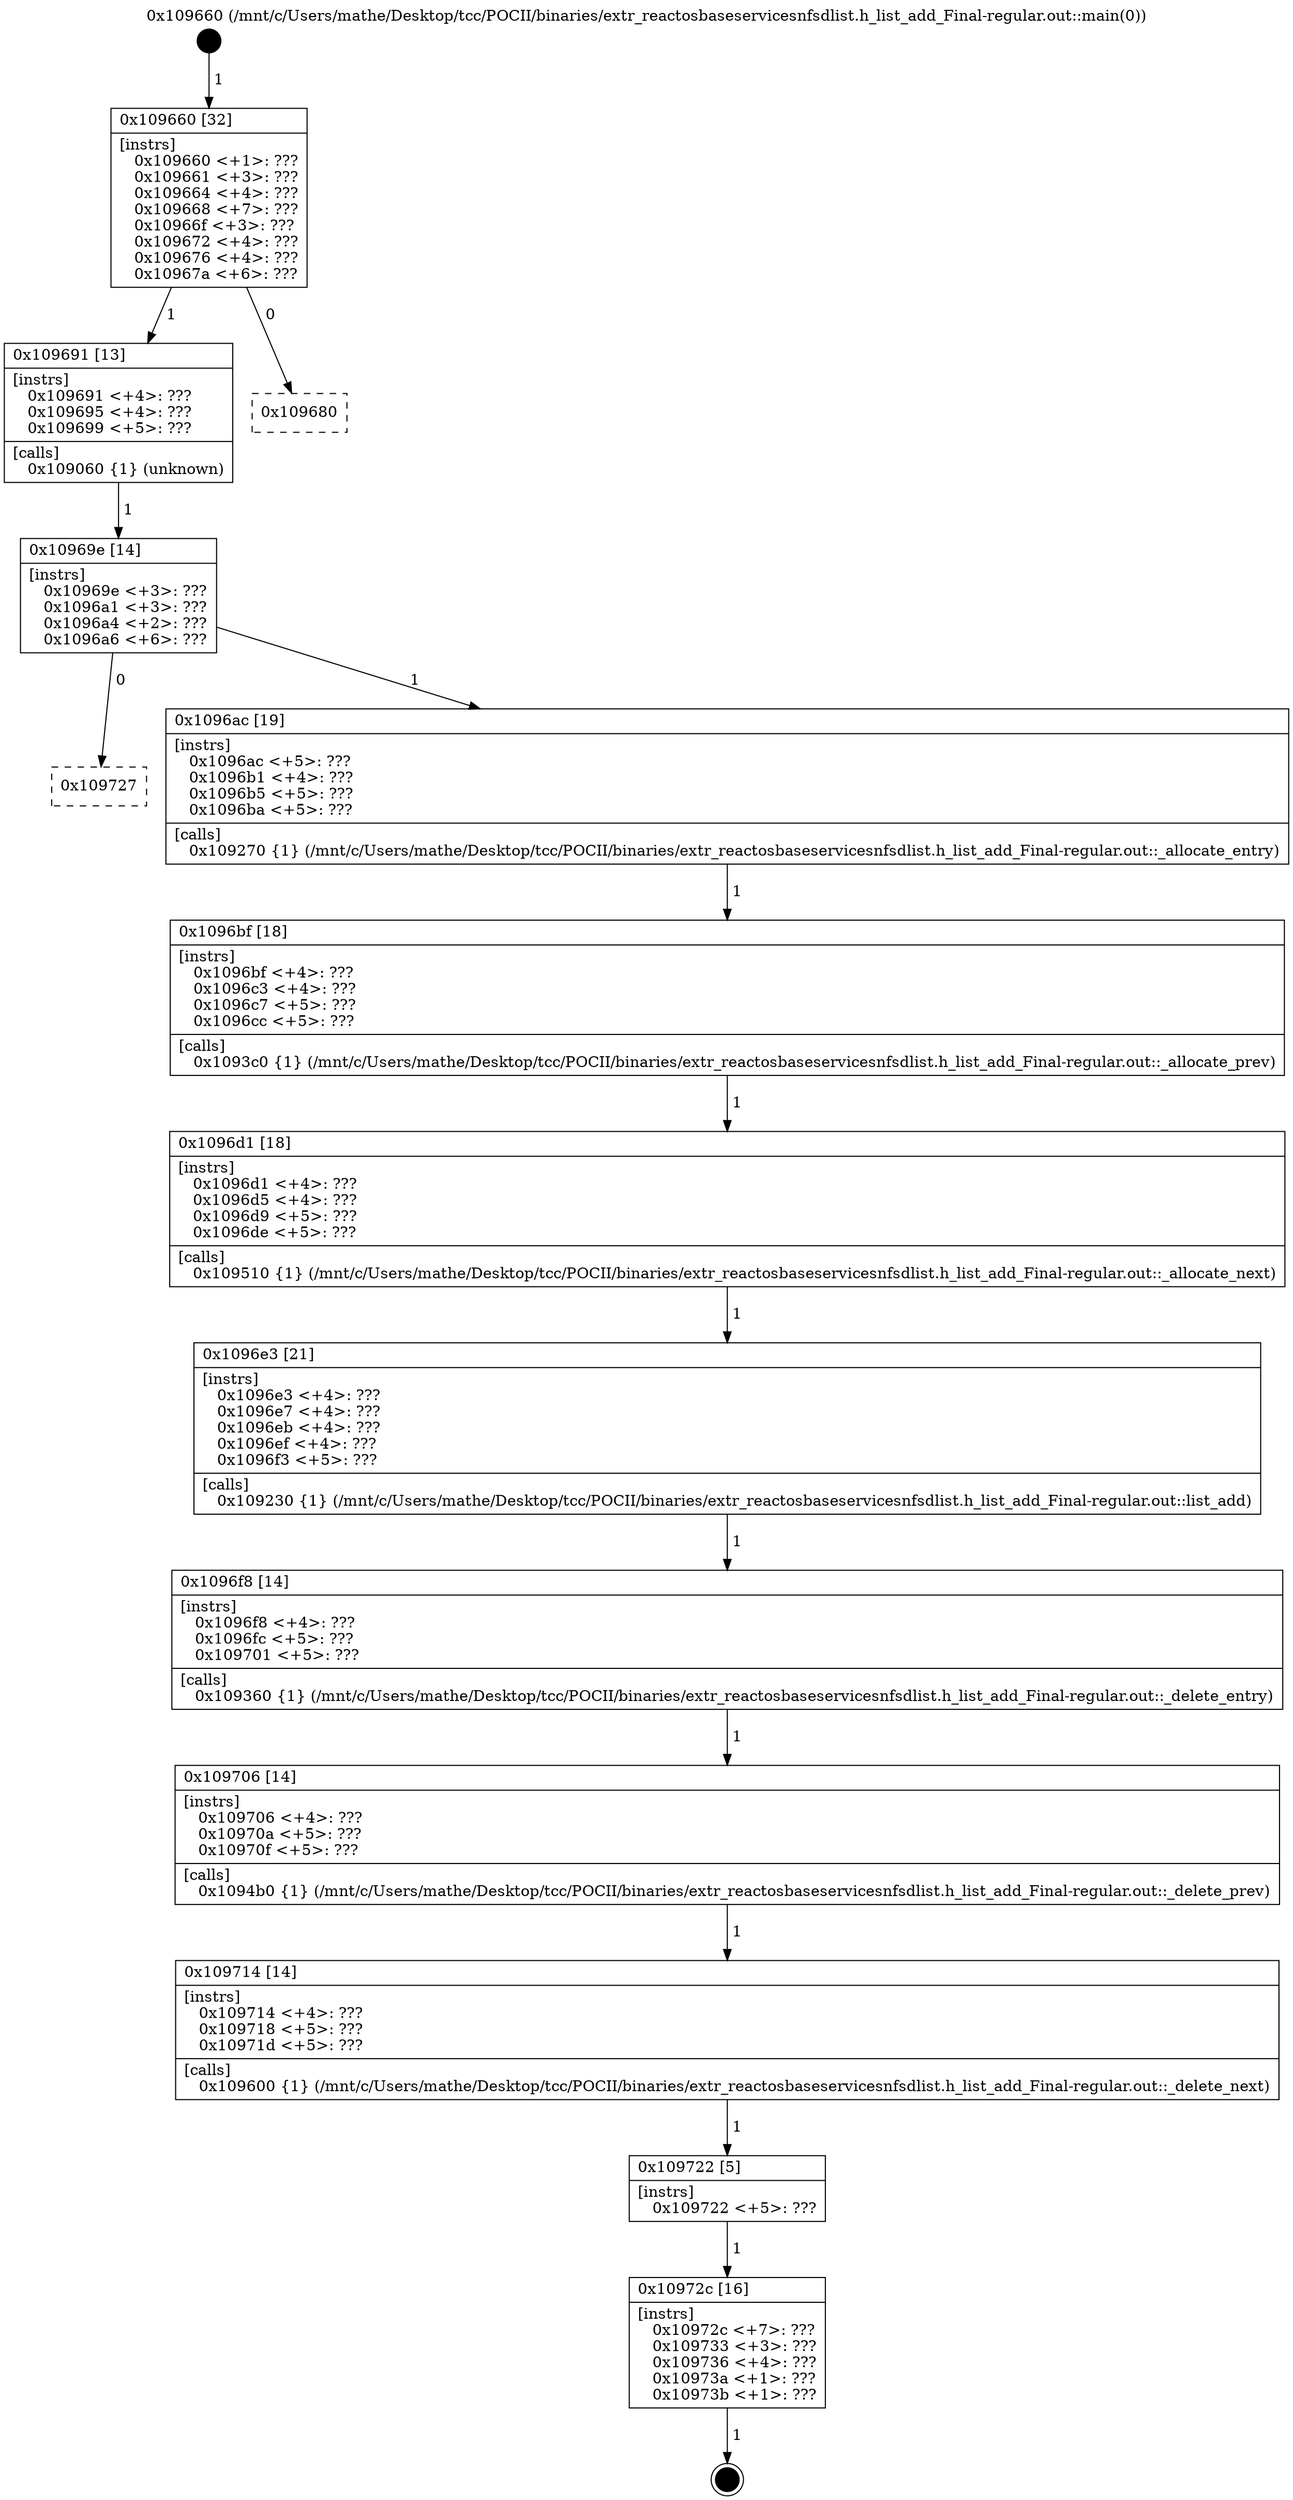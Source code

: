 digraph "0x109660" {
  label = "0x109660 (/mnt/c/Users/mathe/Desktop/tcc/POCII/binaries/extr_reactosbaseservicesnfsdlist.h_list_add_Final-regular.out::main(0))"
  labelloc = "t"
  node[shape=record]

  Entry [label="",width=0.3,height=0.3,shape=circle,fillcolor=black,style=filled]
  "0x109660" [label="{
     0x109660 [32]\l
     | [instrs]\l
     &nbsp;&nbsp;0x109660 \<+1\>: ???\l
     &nbsp;&nbsp;0x109661 \<+3\>: ???\l
     &nbsp;&nbsp;0x109664 \<+4\>: ???\l
     &nbsp;&nbsp;0x109668 \<+7\>: ???\l
     &nbsp;&nbsp;0x10966f \<+3\>: ???\l
     &nbsp;&nbsp;0x109672 \<+4\>: ???\l
     &nbsp;&nbsp;0x109676 \<+4\>: ???\l
     &nbsp;&nbsp;0x10967a \<+6\>: ???\l
  }"]
  "0x109691" [label="{
     0x109691 [13]\l
     | [instrs]\l
     &nbsp;&nbsp;0x109691 \<+4\>: ???\l
     &nbsp;&nbsp;0x109695 \<+4\>: ???\l
     &nbsp;&nbsp;0x109699 \<+5\>: ???\l
     | [calls]\l
     &nbsp;&nbsp;0x109060 \{1\} (unknown)\l
  }"]
  "0x109680" [label="{
     0x109680\l
  }", style=dashed]
  "0x10969e" [label="{
     0x10969e [14]\l
     | [instrs]\l
     &nbsp;&nbsp;0x10969e \<+3\>: ???\l
     &nbsp;&nbsp;0x1096a1 \<+3\>: ???\l
     &nbsp;&nbsp;0x1096a4 \<+2\>: ???\l
     &nbsp;&nbsp;0x1096a6 \<+6\>: ???\l
  }"]
  "0x109727" [label="{
     0x109727\l
  }", style=dashed]
  "0x1096ac" [label="{
     0x1096ac [19]\l
     | [instrs]\l
     &nbsp;&nbsp;0x1096ac \<+5\>: ???\l
     &nbsp;&nbsp;0x1096b1 \<+4\>: ???\l
     &nbsp;&nbsp;0x1096b5 \<+5\>: ???\l
     &nbsp;&nbsp;0x1096ba \<+5\>: ???\l
     | [calls]\l
     &nbsp;&nbsp;0x109270 \{1\} (/mnt/c/Users/mathe/Desktop/tcc/POCII/binaries/extr_reactosbaseservicesnfsdlist.h_list_add_Final-regular.out::_allocate_entry)\l
  }"]
  Exit [label="",width=0.3,height=0.3,shape=circle,fillcolor=black,style=filled,peripheries=2]
  "0x1096bf" [label="{
     0x1096bf [18]\l
     | [instrs]\l
     &nbsp;&nbsp;0x1096bf \<+4\>: ???\l
     &nbsp;&nbsp;0x1096c3 \<+4\>: ???\l
     &nbsp;&nbsp;0x1096c7 \<+5\>: ???\l
     &nbsp;&nbsp;0x1096cc \<+5\>: ???\l
     | [calls]\l
     &nbsp;&nbsp;0x1093c0 \{1\} (/mnt/c/Users/mathe/Desktop/tcc/POCII/binaries/extr_reactosbaseservicesnfsdlist.h_list_add_Final-regular.out::_allocate_prev)\l
  }"]
  "0x1096d1" [label="{
     0x1096d1 [18]\l
     | [instrs]\l
     &nbsp;&nbsp;0x1096d1 \<+4\>: ???\l
     &nbsp;&nbsp;0x1096d5 \<+4\>: ???\l
     &nbsp;&nbsp;0x1096d9 \<+5\>: ???\l
     &nbsp;&nbsp;0x1096de \<+5\>: ???\l
     | [calls]\l
     &nbsp;&nbsp;0x109510 \{1\} (/mnt/c/Users/mathe/Desktop/tcc/POCII/binaries/extr_reactosbaseservicesnfsdlist.h_list_add_Final-regular.out::_allocate_next)\l
  }"]
  "0x1096e3" [label="{
     0x1096e3 [21]\l
     | [instrs]\l
     &nbsp;&nbsp;0x1096e3 \<+4\>: ???\l
     &nbsp;&nbsp;0x1096e7 \<+4\>: ???\l
     &nbsp;&nbsp;0x1096eb \<+4\>: ???\l
     &nbsp;&nbsp;0x1096ef \<+4\>: ???\l
     &nbsp;&nbsp;0x1096f3 \<+5\>: ???\l
     | [calls]\l
     &nbsp;&nbsp;0x109230 \{1\} (/mnt/c/Users/mathe/Desktop/tcc/POCII/binaries/extr_reactosbaseservicesnfsdlist.h_list_add_Final-regular.out::list_add)\l
  }"]
  "0x1096f8" [label="{
     0x1096f8 [14]\l
     | [instrs]\l
     &nbsp;&nbsp;0x1096f8 \<+4\>: ???\l
     &nbsp;&nbsp;0x1096fc \<+5\>: ???\l
     &nbsp;&nbsp;0x109701 \<+5\>: ???\l
     | [calls]\l
     &nbsp;&nbsp;0x109360 \{1\} (/mnt/c/Users/mathe/Desktop/tcc/POCII/binaries/extr_reactosbaseservicesnfsdlist.h_list_add_Final-regular.out::_delete_entry)\l
  }"]
  "0x109706" [label="{
     0x109706 [14]\l
     | [instrs]\l
     &nbsp;&nbsp;0x109706 \<+4\>: ???\l
     &nbsp;&nbsp;0x10970a \<+5\>: ???\l
     &nbsp;&nbsp;0x10970f \<+5\>: ???\l
     | [calls]\l
     &nbsp;&nbsp;0x1094b0 \{1\} (/mnt/c/Users/mathe/Desktop/tcc/POCII/binaries/extr_reactosbaseservicesnfsdlist.h_list_add_Final-regular.out::_delete_prev)\l
  }"]
  "0x109714" [label="{
     0x109714 [14]\l
     | [instrs]\l
     &nbsp;&nbsp;0x109714 \<+4\>: ???\l
     &nbsp;&nbsp;0x109718 \<+5\>: ???\l
     &nbsp;&nbsp;0x10971d \<+5\>: ???\l
     | [calls]\l
     &nbsp;&nbsp;0x109600 \{1\} (/mnt/c/Users/mathe/Desktop/tcc/POCII/binaries/extr_reactosbaseservicesnfsdlist.h_list_add_Final-regular.out::_delete_next)\l
  }"]
  "0x109722" [label="{
     0x109722 [5]\l
     | [instrs]\l
     &nbsp;&nbsp;0x109722 \<+5\>: ???\l
  }"]
  "0x10972c" [label="{
     0x10972c [16]\l
     | [instrs]\l
     &nbsp;&nbsp;0x10972c \<+7\>: ???\l
     &nbsp;&nbsp;0x109733 \<+3\>: ???\l
     &nbsp;&nbsp;0x109736 \<+4\>: ???\l
     &nbsp;&nbsp;0x10973a \<+1\>: ???\l
     &nbsp;&nbsp;0x10973b \<+1\>: ???\l
  }"]
  Entry -> "0x109660" [label=" 1"]
  "0x109660" -> "0x109691" [label=" 1"]
  "0x109660" -> "0x109680" [label=" 0"]
  "0x109691" -> "0x10969e" [label=" 1"]
  "0x10969e" -> "0x109727" [label=" 0"]
  "0x10969e" -> "0x1096ac" [label=" 1"]
  "0x10972c" -> Exit [label=" 1"]
  "0x1096ac" -> "0x1096bf" [label=" 1"]
  "0x1096bf" -> "0x1096d1" [label=" 1"]
  "0x1096d1" -> "0x1096e3" [label=" 1"]
  "0x1096e3" -> "0x1096f8" [label=" 1"]
  "0x1096f8" -> "0x109706" [label=" 1"]
  "0x109706" -> "0x109714" [label=" 1"]
  "0x109714" -> "0x109722" [label=" 1"]
  "0x109722" -> "0x10972c" [label=" 1"]
}
